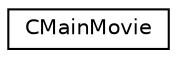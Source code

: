 digraph G
{
  edge [fontname="Helvetica",fontsize="10",labelfontname="Helvetica",labelfontsize="10"];
  node [fontname="Helvetica",fontsize="10",shape=record];
  rankdir="LR";
  Node1 [label="CMainMovie",height=0.2,width=0.4,color="black", fillcolor="white", style="filled",URL="$class_c_main_movie.html"];
}
